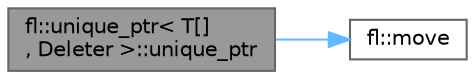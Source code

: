 digraph "fl::unique_ptr&lt; T[], Deleter &gt;::unique_ptr"
{
 // INTERACTIVE_SVG=YES
 // LATEX_PDF_SIZE
  bgcolor="transparent";
  edge [fontname=Helvetica,fontsize=10,labelfontname=Helvetica,labelfontsize=10];
  node [fontname=Helvetica,fontsize=10,shape=box,height=0.2,width=0.4];
  rankdir="LR";
  Node1 [id="Node000001",label="fl::unique_ptr\< T[]\l, Deleter \>::unique_ptr",height=0.2,width=0.4,color="gray40", fillcolor="grey60", style="filled", fontcolor="black",tooltip=" "];
  Node1 -> Node2 [id="edge1_Node000001_Node000002",color="steelblue1",style="solid",tooltip=" "];
  Node2 [id="Node000002",label="fl::move",height=0.2,width=0.4,color="grey40", fillcolor="white", style="filled",URL="$d4/d36/namespacefl_a0445ddcae69ac4e524ec18098eb84dbf.html#a0445ddcae69ac4e524ec18098eb84dbf",tooltip=" "];
}
